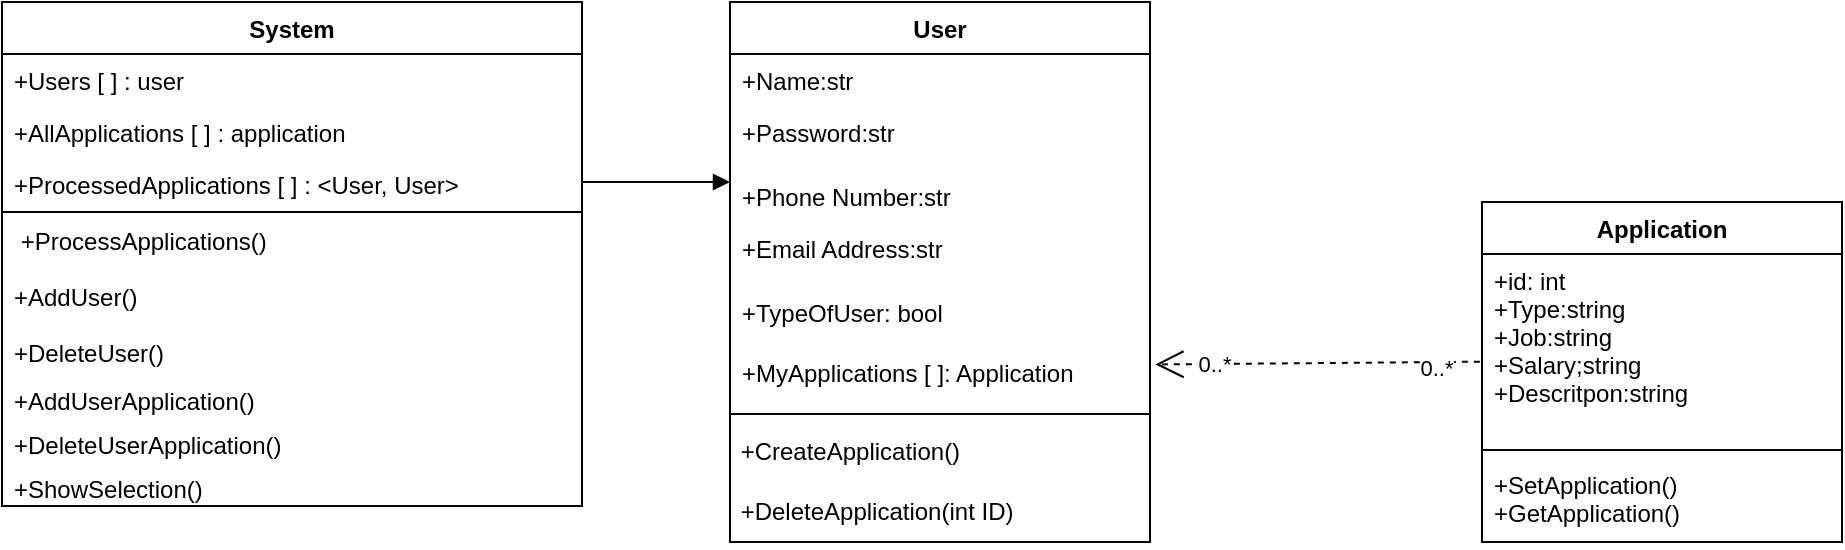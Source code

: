 <mxfile version="20.0.4" type="github">
  <diagram id="C5RBs43oDa-KdzZeNtuy" name="Page-1">
    <mxGraphModel dx="1808" dy="526" grid="1" gridSize="10" guides="1" tooltips="1" connect="1" arrows="1" fold="1" page="1" pageScale="1" pageWidth="827" pageHeight="1169" math="0" shadow="0">
      <root>
        <mxCell id="WIyWlLk6GJQsqaUBKTNV-0" />
        <mxCell id="WIyWlLk6GJQsqaUBKTNV-1" parent="WIyWlLk6GJQsqaUBKTNV-0" />
        <mxCell id="zkfFHV4jXpPFQw0GAbJ--0" value="User" style="swimlane;fontStyle=1;align=center;verticalAlign=top;childLayout=stackLayout;horizontal=1;startSize=26;horizontalStack=0;resizeParent=1;resizeLast=0;collapsible=1;marginBottom=0;rounded=0;shadow=0;strokeWidth=1;" parent="WIyWlLk6GJQsqaUBKTNV-1" vertex="1">
          <mxGeometry x="204" y="150" width="210" height="270" as="geometry">
            <mxRectangle x="230" y="140" width="160" height="26" as="alternateBounds" />
          </mxGeometry>
        </mxCell>
        <mxCell id="zkfFHV4jXpPFQw0GAbJ--1" value="+Name:str" style="text;align=left;verticalAlign=top;spacingLeft=4;spacingRight=4;overflow=hidden;rotatable=0;points=[[0,0.5],[1,0.5]];portConstraint=eastwest;" parent="zkfFHV4jXpPFQw0GAbJ--0" vertex="1">
          <mxGeometry y="26" width="210" height="26" as="geometry" />
        </mxCell>
        <mxCell id="q-7b20-SxBD1PDsXaND5-65" value="+Password:str" style="text;align=left;verticalAlign=top;spacingLeft=4;spacingRight=4;overflow=hidden;rotatable=0;points=[[0,0.5],[1,0.5]];portConstraint=eastwest;rounded=0;shadow=0;html=0;" vertex="1" parent="zkfFHV4jXpPFQw0GAbJ--0">
          <mxGeometry y="52" width="210" height="32" as="geometry" />
        </mxCell>
        <mxCell id="zkfFHV4jXpPFQw0GAbJ--2" value="+Phone Number:str&#xa;" style="text;align=left;verticalAlign=top;spacingLeft=4;spacingRight=4;overflow=hidden;rotatable=0;points=[[0,0.5],[1,0.5]];portConstraint=eastwest;rounded=0;shadow=0;html=0;" parent="zkfFHV4jXpPFQw0GAbJ--0" vertex="1">
          <mxGeometry y="84" width="210" height="26" as="geometry" />
        </mxCell>
        <mxCell id="zkfFHV4jXpPFQw0GAbJ--3" value="+Email Address:str" style="text;align=left;verticalAlign=top;spacingLeft=4;spacingRight=4;overflow=hidden;rotatable=0;points=[[0,0.5],[1,0.5]];portConstraint=eastwest;rounded=0;shadow=0;html=0;" parent="zkfFHV4jXpPFQw0GAbJ--0" vertex="1">
          <mxGeometry y="110" width="210" height="32" as="geometry" />
        </mxCell>
        <mxCell id="q-7b20-SxBD1PDsXaND5-41" value="+TypeOfUser: bool" style="text;align=left;verticalAlign=top;spacingLeft=4;spacingRight=4;overflow=hidden;rotatable=0;points=[[0,0.5],[1,0.5]];portConstraint=eastwest;rounded=0;shadow=0;html=0;" vertex="1" parent="zkfFHV4jXpPFQw0GAbJ--0">
          <mxGeometry y="142" width="210" height="30" as="geometry" />
        </mxCell>
        <mxCell id="q-7b20-SxBD1PDsXaND5-40" value="+MyApplications [ ]: Application" style="text;align=left;verticalAlign=top;spacingLeft=4;spacingRight=4;overflow=hidden;rotatable=0;points=[[0,0.5],[1,0.5]];portConstraint=eastwest;rounded=0;shadow=0;html=0;" vertex="1" parent="zkfFHV4jXpPFQw0GAbJ--0">
          <mxGeometry y="172" width="210" height="30" as="geometry" />
        </mxCell>
        <mxCell id="zkfFHV4jXpPFQw0GAbJ--4" value="" style="line;html=1;strokeWidth=1;align=left;verticalAlign=middle;spacingTop=-1;spacingLeft=3;spacingRight=3;rotatable=0;labelPosition=right;points=[];portConstraint=eastwest;" parent="zkfFHV4jXpPFQw0GAbJ--0" vertex="1">
          <mxGeometry y="202" width="210" height="8" as="geometry" />
        </mxCell>
        <mxCell id="q-7b20-SxBD1PDsXaND5-8" value="&amp;nbsp;+CreateApplication()" style="text;html=1;align=left;verticalAlign=middle;resizable=0;points=[];autosize=1;strokeColor=none;fillColor=none;" vertex="1" parent="zkfFHV4jXpPFQw0GAbJ--0">
          <mxGeometry y="210" width="210" height="30" as="geometry" />
        </mxCell>
        <mxCell id="q-7b20-SxBD1PDsXaND5-52" value="&amp;nbsp;+DeleteApplication(int ID)" style="text;html=1;align=left;verticalAlign=middle;resizable=0;points=[];autosize=1;strokeColor=none;fillColor=none;" vertex="1" parent="zkfFHV4jXpPFQw0GAbJ--0">
          <mxGeometry y="240" width="210" height="30" as="geometry" />
        </mxCell>
        <mxCell id="q-7b20-SxBD1PDsXaND5-15" value="System" style="swimlane;fontStyle=1;align=center;verticalAlign=top;childLayout=stackLayout;horizontal=1;startSize=26;horizontalStack=0;resizeParent=1;resizeLast=0;collapsible=1;marginBottom=0;rounded=0;shadow=0;strokeWidth=1;" vertex="1" parent="WIyWlLk6GJQsqaUBKTNV-1">
          <mxGeometry x="-160" y="150" width="290" height="252" as="geometry">
            <mxRectangle x="230" y="140" width="160" height="26" as="alternateBounds" />
          </mxGeometry>
        </mxCell>
        <mxCell id="q-7b20-SxBD1PDsXaND5-16" value="+Users [ ] : user" style="text;align=left;verticalAlign=top;spacingLeft=4;spacingRight=4;overflow=hidden;rotatable=0;points=[[0,0.5],[1,0.5]];portConstraint=eastwest;" vertex="1" parent="q-7b20-SxBD1PDsXaND5-15">
          <mxGeometry y="26" width="290" height="26" as="geometry" />
        </mxCell>
        <mxCell id="q-7b20-SxBD1PDsXaND5-44" value="+AllApplications [ ] : application" style="text;align=left;verticalAlign=top;spacingLeft=4;spacingRight=4;overflow=hidden;rotatable=0;points=[[0,0.5],[1,0.5]];portConstraint=eastwest;" vertex="1" parent="q-7b20-SxBD1PDsXaND5-15">
          <mxGeometry y="52" width="290" height="26" as="geometry" />
        </mxCell>
        <mxCell id="q-7b20-SxBD1PDsXaND5-45" value="+ProcessedApplications [ ] : &lt;User, User&gt;" style="text;align=left;verticalAlign=top;spacingLeft=4;spacingRight=4;overflow=hidden;rotatable=0;points=[[0,0.5],[1,0.5]];portConstraint=eastwest;" vertex="1" parent="q-7b20-SxBD1PDsXaND5-15">
          <mxGeometry y="78" width="290" height="26" as="geometry" />
        </mxCell>
        <mxCell id="q-7b20-SxBD1PDsXaND5-19" value="" style="line;html=1;strokeWidth=1;align=left;verticalAlign=middle;spacingTop=-1;spacingLeft=3;spacingRight=3;rotatable=0;labelPosition=right;points=[];portConstraint=eastwest;" vertex="1" parent="q-7b20-SxBD1PDsXaND5-15">
          <mxGeometry y="104" width="290" height="2" as="geometry" />
        </mxCell>
        <mxCell id="q-7b20-SxBD1PDsXaND5-64" value=" +ProcessApplications()  " style="text;align=left;verticalAlign=top;spacingLeft=4;spacingRight=4;overflow=hidden;rotatable=0;points=[[0,0.5],[1,0.5]];portConstraint=eastwest;" vertex="1" parent="q-7b20-SxBD1PDsXaND5-15">
          <mxGeometry y="106" width="290" height="28" as="geometry" />
        </mxCell>
        <mxCell id="q-7b20-SxBD1PDsXaND5-61" value="+AddUser()" style="text;align=left;verticalAlign=top;spacingLeft=4;spacingRight=4;overflow=hidden;rotatable=0;points=[[0,0.5],[1,0.5]];portConstraint=eastwest;" vertex="1" parent="q-7b20-SxBD1PDsXaND5-15">
          <mxGeometry y="134" width="290" height="28" as="geometry" />
        </mxCell>
        <mxCell id="q-7b20-SxBD1PDsXaND5-62" value="+DeleteUser()" style="text;align=left;verticalAlign=top;spacingLeft=4;spacingRight=4;overflow=hidden;rotatable=0;points=[[0,0.5],[1,0.5]];portConstraint=eastwest;" vertex="1" parent="q-7b20-SxBD1PDsXaND5-15">
          <mxGeometry y="162" width="290" height="24" as="geometry" />
        </mxCell>
        <mxCell id="q-7b20-SxBD1PDsXaND5-51" value="+AddUserApplication()" style="text;align=left;verticalAlign=top;spacingLeft=4;spacingRight=4;overflow=hidden;rotatable=0;points=[[0,0.5],[1,0.5]];portConstraint=eastwest;" vertex="1" parent="q-7b20-SxBD1PDsXaND5-15">
          <mxGeometry y="186" width="290" height="22" as="geometry" />
        </mxCell>
        <mxCell id="q-7b20-SxBD1PDsXaND5-60" value="+DeleteUserApplication()" style="text;align=left;verticalAlign=top;spacingLeft=4;spacingRight=4;overflow=hidden;rotatable=0;points=[[0,0.5],[1,0.5]];portConstraint=eastwest;" vertex="1" parent="q-7b20-SxBD1PDsXaND5-15">
          <mxGeometry y="208" width="290" height="22" as="geometry" />
        </mxCell>
        <mxCell id="q-7b20-SxBD1PDsXaND5-63" value="+ShowSelection()" style="text;align=left;verticalAlign=top;spacingLeft=4;spacingRight=4;overflow=hidden;rotatable=0;points=[[0,0.5],[1,0.5]];portConstraint=eastwest;" vertex="1" parent="q-7b20-SxBD1PDsXaND5-15">
          <mxGeometry y="230" width="290" height="22" as="geometry" />
        </mxCell>
        <mxCell id="q-7b20-SxBD1PDsXaND5-22" value="Application" style="swimlane;fontStyle=1;align=center;verticalAlign=top;childLayout=stackLayout;horizontal=1;startSize=26;horizontalStack=0;resizeParent=1;resizeParentMax=0;resizeLast=0;collapsible=1;marginBottom=0;" vertex="1" parent="WIyWlLk6GJQsqaUBKTNV-1">
          <mxGeometry x="580" y="250" width="180" height="170" as="geometry" />
        </mxCell>
        <mxCell id="q-7b20-SxBD1PDsXaND5-23" value="+id: int&#xa;+Type:string&#xa;+Job:string&#xa;+Salary;string&#xa;+Descritpon:string" style="text;strokeColor=none;fillColor=none;align=left;verticalAlign=top;spacingLeft=4;spacingRight=4;overflow=hidden;rotatable=0;points=[[0,0.5],[1,0.5]];portConstraint=eastwest;" vertex="1" parent="q-7b20-SxBD1PDsXaND5-22">
          <mxGeometry y="26" width="180" height="94" as="geometry" />
        </mxCell>
        <mxCell id="q-7b20-SxBD1PDsXaND5-24" value="" style="line;strokeWidth=1;fillColor=none;align=left;verticalAlign=middle;spacingTop=-1;spacingLeft=3;spacingRight=3;rotatable=0;labelPosition=right;points=[];portConstraint=eastwest;" vertex="1" parent="q-7b20-SxBD1PDsXaND5-22">
          <mxGeometry y="120" width="180" height="8" as="geometry" />
        </mxCell>
        <mxCell id="q-7b20-SxBD1PDsXaND5-25" value="+SetApplication()&#xa;+GetApplication()" style="text;strokeColor=none;fillColor=none;align=left;verticalAlign=top;spacingLeft=4;spacingRight=4;overflow=hidden;rotatable=0;points=[[0,0.5],[1,0.5]];portConstraint=eastwest;" vertex="1" parent="q-7b20-SxBD1PDsXaND5-22">
          <mxGeometry y="128" width="180" height="42" as="geometry" />
        </mxCell>
        <mxCell id="q-7b20-SxBD1PDsXaND5-34" value="" style="endArrow=open;endSize=12;dashed=1;html=1;rounded=0;entryX=1.013;entryY=0.308;entryDx=0;entryDy=0;entryPerimeter=0;exitX=-0.006;exitY=0.573;exitDx=0;exitDy=0;exitPerimeter=0;" edge="1" parent="WIyWlLk6GJQsqaUBKTNV-1" source="q-7b20-SxBD1PDsXaND5-23" target="q-7b20-SxBD1PDsXaND5-40">
          <mxGeometry x="-1" y="-73" width="160" relative="1" as="geometry">
            <mxPoint x="560" y="310" as="sourcePoint" />
            <mxPoint x="410" y="335" as="targetPoint" />
            <mxPoint x="66" y="51" as="offset" />
          </mxGeometry>
        </mxCell>
        <mxCell id="q-7b20-SxBD1PDsXaND5-46" value="0..*" style="edgeLabel;html=1;align=center;verticalAlign=middle;resizable=0;points=[];" vertex="1" connectable="0" parent="q-7b20-SxBD1PDsXaND5-34">
          <mxGeometry x="-0.843" y="1" relative="1" as="geometry">
            <mxPoint x="-10" y="2" as="offset" />
          </mxGeometry>
        </mxCell>
        <mxCell id="q-7b20-SxBD1PDsXaND5-47" value="0..*" style="edgeLabel;html=1;align=center;verticalAlign=middle;resizable=0;points=[];" vertex="1" connectable="0" parent="q-7b20-SxBD1PDsXaND5-34">
          <mxGeometry x="0.649" relative="1" as="geometry">
            <mxPoint as="offset" />
          </mxGeometry>
        </mxCell>
        <mxCell id="q-7b20-SxBD1PDsXaND5-50" value="" style="html=1;verticalAlign=bottom;endArrow=block;rounded=0;" edge="1" parent="WIyWlLk6GJQsqaUBKTNV-1">
          <mxGeometry width="80" relative="1" as="geometry">
            <mxPoint x="130" y="240" as="sourcePoint" />
            <mxPoint x="204" y="240" as="targetPoint" />
          </mxGeometry>
        </mxCell>
      </root>
    </mxGraphModel>
  </diagram>
</mxfile>

